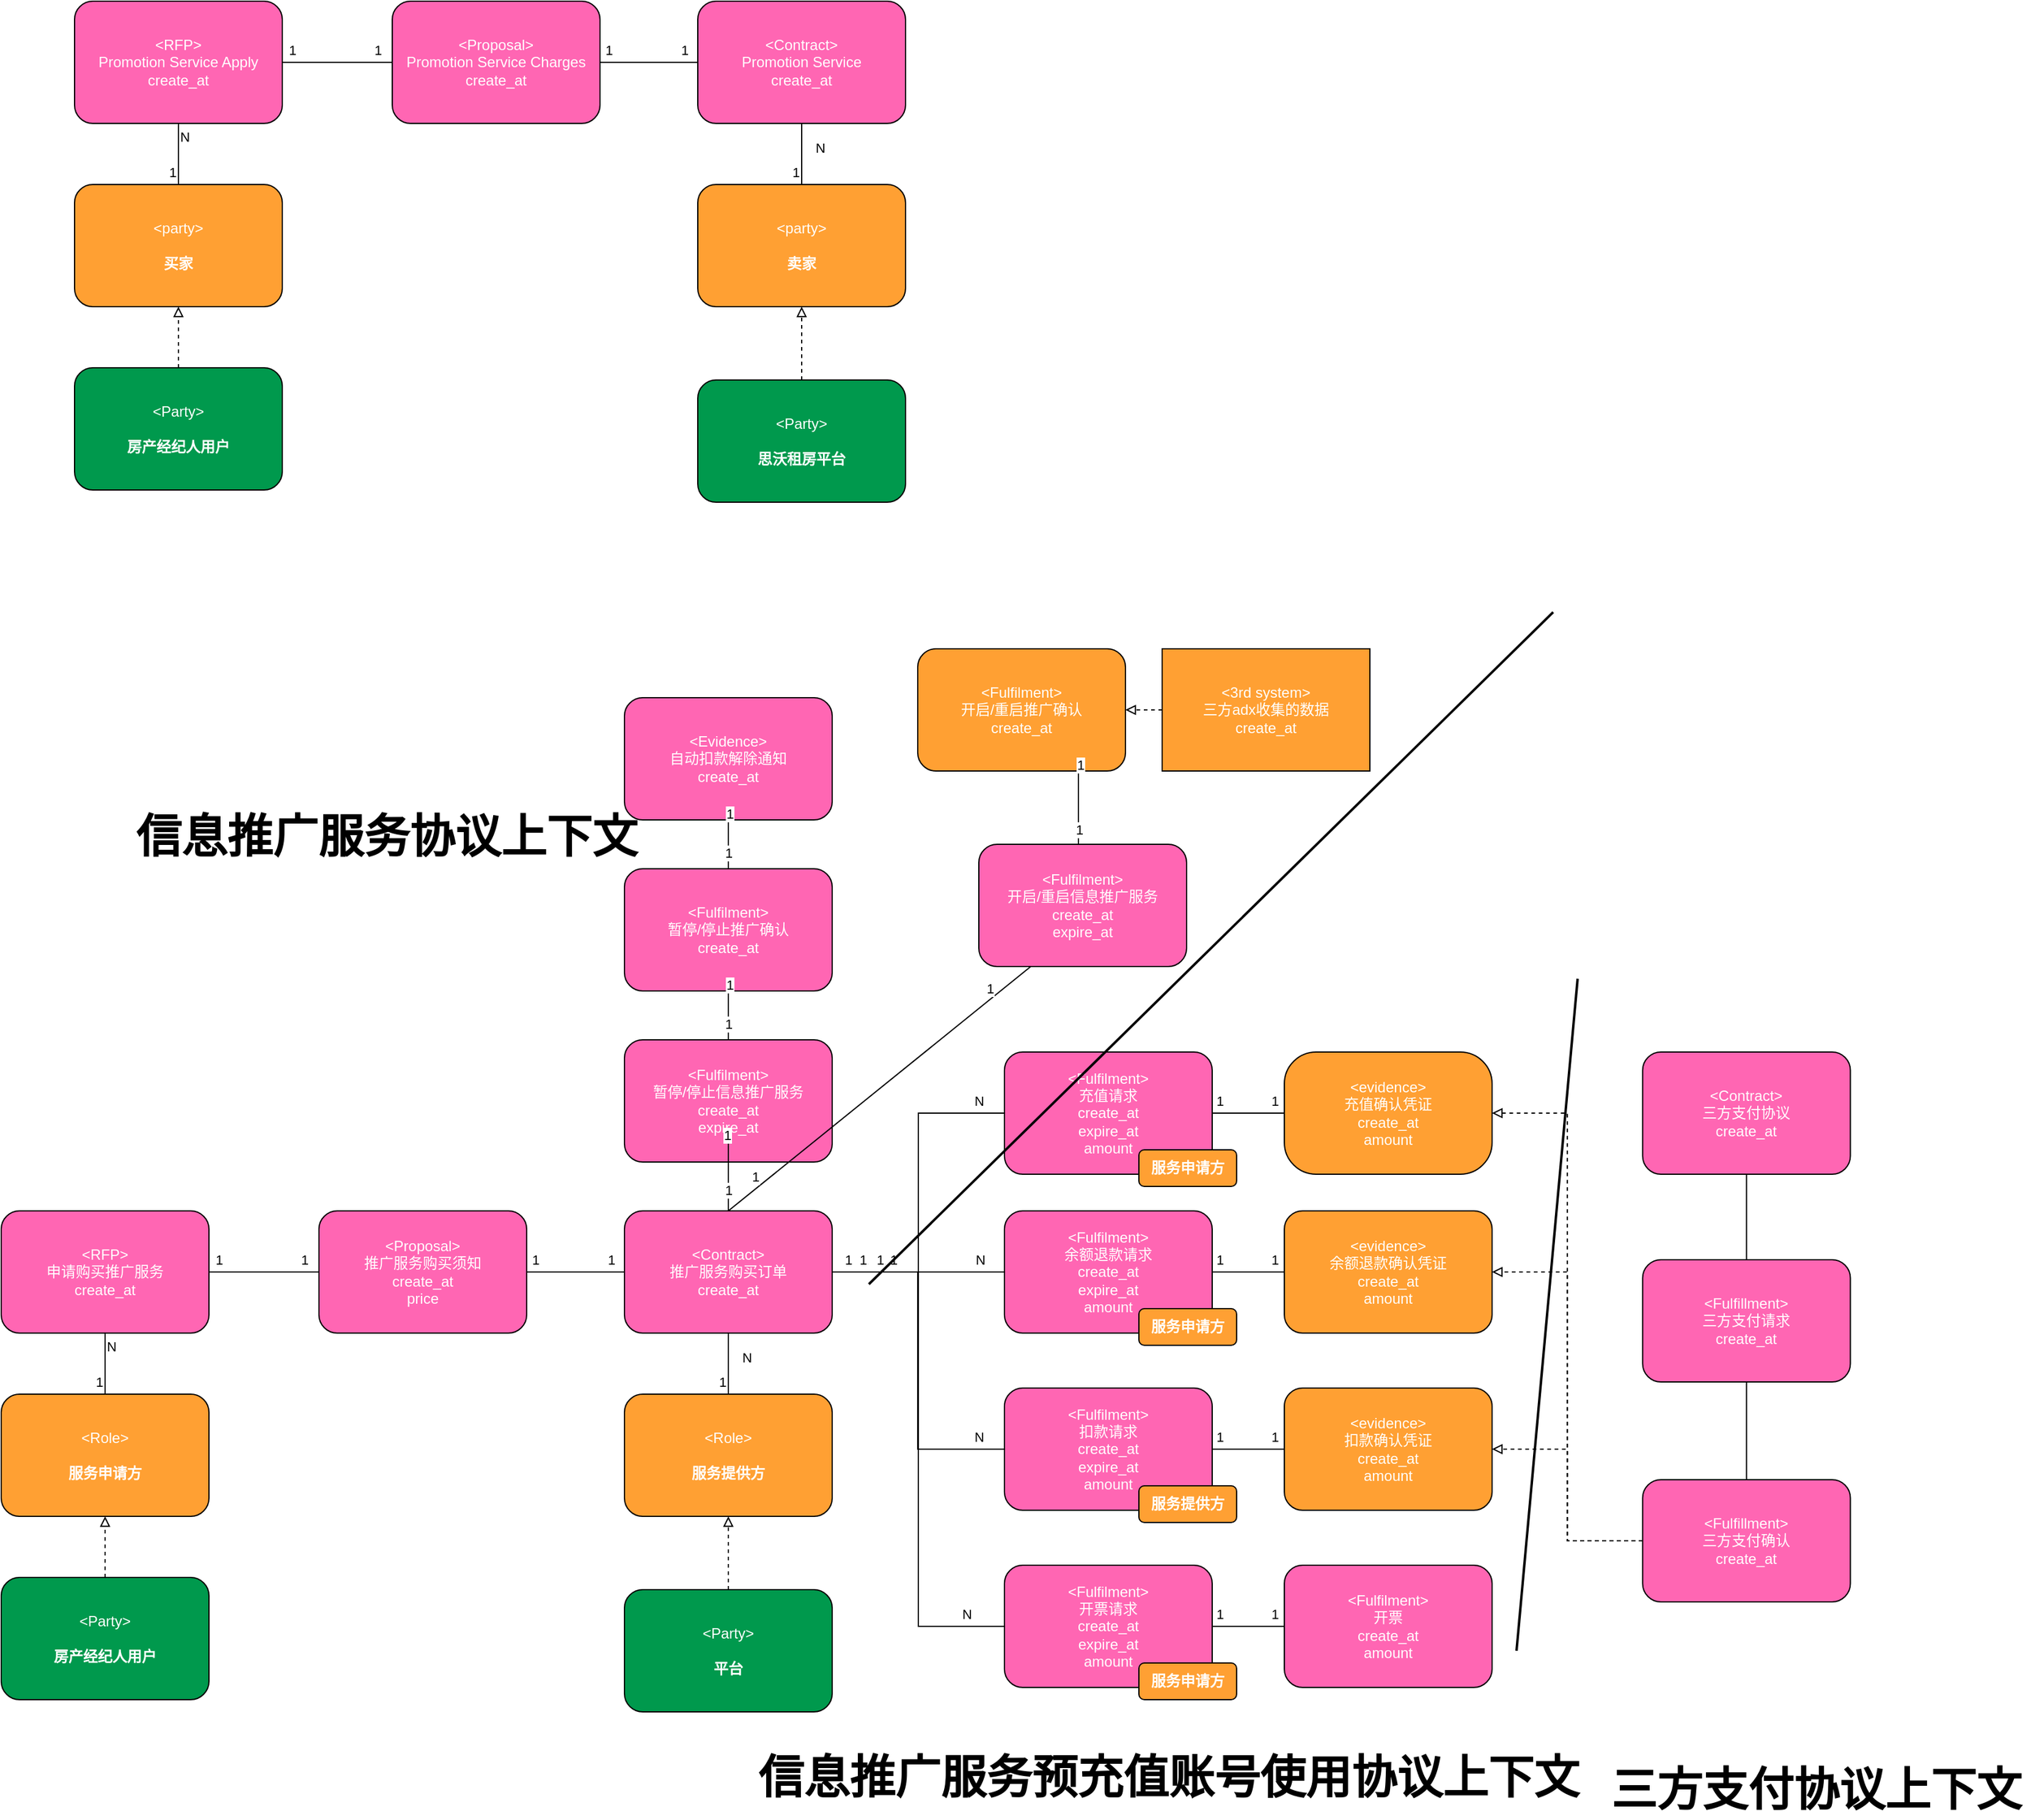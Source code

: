 <mxfile version="16.2.7" type="github">
  <diagram id="SvmL4DOkmR6AOWgww_nx" name="Page-1">
    <mxGraphModel dx="1395" dy="802" grid="1" gridSize="10" guides="1" tooltips="1" connect="1" arrows="1" fold="1" page="1" pageScale="1" pageWidth="3300" pageHeight="4681" background="none" math="0" shadow="0">
      <root>
        <mxCell id="0" />
        <mxCell id="1" parent="0" />
        <object label="&lt;font color=&quot;#ffffff&quot;&gt;&amp;lt;%type%&amp;gt;&lt;br&gt;%name%&lt;br&gt;%createAt%&lt;br&gt;&lt;/font&gt;" placeholders="1" type="Proposal" name="Promotion Service Charges" createAt="create_at" id="SMkMiiwuOo15J6uWJtSO-1">
          <mxCell style="rounded=1;whiteSpace=wrap;html=1;fillColor=#FF66B3;noLabel=0;comic=0;recursiveResize=1;" parent="1" vertex="1">
            <mxGeometry x="1390" y="450" width="170" height="100" as="geometry" />
          </mxCell>
        </object>
        <object label="&lt;font color=&quot;#ffffff&quot;&gt;&amp;lt;%type%&amp;gt;&lt;br&gt;%name%&lt;br&gt;%createAt%&lt;br&gt;&lt;/font&gt;" placeholders="1" type="Contract" name="Promotion Service" createAt="create_at" id="SMkMiiwuOo15J6uWJtSO-2">
          <mxCell style="rounded=1;whiteSpace=wrap;html=1;fillColor=#FF66B3;noLabel=0;comic=0;recursiveResize=1;" parent="1" vertex="1">
            <mxGeometry x="1640" y="450" width="170" height="100" as="geometry" />
          </mxCell>
        </object>
        <object label="&lt;font color=&quot;#ffffff&quot;&gt;&amp;lt;%type%&amp;gt;&lt;br&gt;%name%&lt;br&gt;%createAt%&lt;br&gt;%expireAt%&lt;br&gt;&lt;/font&gt;" placeholders="1" type="Fulfilment" name="开启/重启信息推广服务" createAt="create_at" expireAt="expire_at" id="SMkMiiwuOo15J6uWJtSO-3">
          <mxCell style="rounded=1;whiteSpace=wrap;html=1;fillColor=#FF66B3;noLabel=0;comic=0;recursiveResize=1;" parent="1" vertex="1">
            <mxGeometry x="1870" y="1140" width="170" height="100" as="geometry" />
          </mxCell>
        </object>
        <object label="&lt;font color=&quot;#ffffff&quot;&gt;&amp;lt;%type%&amp;gt;&lt;br&gt;%name%&lt;br&gt;%createAt%&lt;br&gt;&lt;/font&gt;" placeholders="1" type="Fulfilment" name="暂停/停止推广确认" createAt="create_at" id="SMkMiiwuOo15J6uWJtSO-4">
          <mxCell style="rounded=1;whiteSpace=wrap;html=1;fillColor=#FF66B3;noLabel=0;comic=0;recursiveResize=1;" parent="1" vertex="1">
            <mxGeometry x="1580.0" y="1160" width="170" height="100" as="geometry" />
          </mxCell>
        </object>
        <object label="&lt;font color=&quot;#ffffff&quot;&gt;&amp;lt;%type%&amp;gt;&lt;br&gt;%name%&lt;br&gt;%createAt%&lt;br&gt;&lt;/font&gt;" placeholders="1" type="Fulfilment" name="开启/重启推广确认" createAt="create_at" id="SMkMiiwuOo15J6uWJtSO-5">
          <mxCell style="rounded=1;whiteSpace=wrap;html=1;fillColor=#FFA033;noLabel=0;comic=0;recursiveResize=1;" parent="1" vertex="1">
            <mxGeometry x="1820.0" y="980" width="170" height="100" as="geometry" />
          </mxCell>
        </object>
        <object label="&lt;font color=&quot;#ffffff&quot;&gt;&amp;lt;%type%&amp;gt;&lt;br&gt;%name%&lt;br&gt;%createAt%&lt;br&gt;%expireAt%&lt;br&gt;&lt;/font&gt;" placeholders="1" type="Fulfilment" name="暂停/停止信息推广服务" createAt="create_at" expireAt="expire_at" id="SMkMiiwuOo15J6uWJtSO-6">
          <mxCell style="rounded=1;whiteSpace=wrap;html=1;fillColor=#FF66B3;noLabel=0;comic=0;recursiveResize=1;" parent="1" vertex="1">
            <mxGeometry x="1580" y="1300" width="170" height="100" as="geometry" />
          </mxCell>
        </object>
        <object label="&lt;font color=&quot;#ffffff&quot;&gt;&amp;lt;%type%&amp;gt;&lt;br&gt;%name%&lt;br&gt;%createAt%&lt;br&gt;&lt;/font&gt;" placeholders="1" type="3rd system" name="三方adx收集的数据" createAt="create_at" id="SMkMiiwuOo15J6uWJtSO-12">
          <mxCell style="rounded=1;whiteSpace=wrap;html=1;fillColor=#FFA033;noLabel=0;comic=0;recursiveResize=1;arcSize=0;" parent="1" vertex="1">
            <mxGeometry x="2020" y="980" width="170" height="100" as="geometry" />
          </mxCell>
        </object>
        <mxCell id="SMkMiiwuOo15J6uWJtSO-13" style="edgeStyle=orthogonalEdgeStyle;rounded=0;orthogonalLoop=1;jettySize=auto;html=1;exitX=1;exitY=0.5;exitDx=0;exitDy=0;entryX=0;entryY=0.5;entryDx=0;entryDy=0;endArrow=none;endFill=0;" parent="1" source="SMkMiiwuOo15J6uWJtSO-1" target="SMkMiiwuOo15J6uWJtSO-2" edge="1">
          <mxGeometry relative="1" as="geometry">
            <mxPoint x="1670" y="510" as="sourcePoint" />
            <mxPoint x="1770" y="510" as="targetPoint" />
          </mxGeometry>
        </mxCell>
        <mxCell id="SMkMiiwuOo15J6uWJtSO-14" value="1" style="edgeLabel;html=1;align=center;verticalAlign=middle;resizable=0;points=[];" parent="SMkMiiwuOo15J6uWJtSO-13" vertex="1" connectable="0">
          <mxGeometry x="-0.82" relative="1" as="geometry">
            <mxPoint y="-10" as="offset" />
          </mxGeometry>
        </mxCell>
        <mxCell id="SMkMiiwuOo15J6uWJtSO-15" value="1" style="edgeLabel;html=1;align=center;verticalAlign=middle;resizable=0;points=[];" parent="SMkMiiwuOo15J6uWJtSO-13" vertex="1" connectable="0">
          <mxGeometry x="0.72" y="-1" relative="1" as="geometry">
            <mxPoint y="-11" as="offset" />
          </mxGeometry>
        </mxCell>
        <mxCell id="SMkMiiwuOo15J6uWJtSO-17" style="edgeStyle=orthogonalEdgeStyle;rounded=0;orthogonalLoop=1;jettySize=auto;html=1;exitX=0.5;exitY=0;exitDx=0;exitDy=0;entryX=0.5;entryY=1;entryDx=0;entryDy=0;endArrow=none;endFill=0;" parent="1" source="SMkMiiwuOo15J6uWJtSO-86" target="SMkMiiwuOo15J6uWJtSO-6" edge="1">
          <mxGeometry relative="1" as="geometry">
            <mxPoint x="1670" y="510" as="sourcePoint" />
            <mxPoint x="1770" y="510" as="targetPoint" />
            <Array as="points">
              <mxPoint x="1665" y="1380" />
            </Array>
          </mxGeometry>
        </mxCell>
        <mxCell id="SMkMiiwuOo15J6uWJtSO-18" value="1" style="edgeLabel;html=1;align=center;verticalAlign=middle;resizable=0;points=[];" parent="SMkMiiwuOo15J6uWJtSO-17" vertex="1" connectable="0">
          <mxGeometry x="-0.82" relative="1" as="geometry">
            <mxPoint y="-10" as="offset" />
          </mxGeometry>
        </mxCell>
        <mxCell id="SMkMiiwuOo15J6uWJtSO-19" value="1" style="edgeLabel;html=1;align=center;verticalAlign=middle;resizable=0;points=[];" parent="SMkMiiwuOo15J6uWJtSO-17" vertex="1" connectable="0">
          <mxGeometry x="0.72" y="-1" relative="1" as="geometry">
            <mxPoint y="-11" as="offset" />
          </mxGeometry>
        </mxCell>
        <mxCell id="SMkMiiwuOo15J6uWJtSO-20" style="rounded=0;orthogonalLoop=1;jettySize=auto;html=1;exitX=0.5;exitY=0;exitDx=0;exitDy=0;entryX=0.25;entryY=1;entryDx=0;entryDy=0;endArrow=none;endFill=0;" parent="1" source="SMkMiiwuOo15J6uWJtSO-86" target="SMkMiiwuOo15J6uWJtSO-3" edge="1">
          <mxGeometry relative="1" as="geometry">
            <mxPoint x="1820" y="510" as="sourcePoint" />
            <mxPoint x="1890" y="450" as="targetPoint" />
          </mxGeometry>
        </mxCell>
        <mxCell id="SMkMiiwuOo15J6uWJtSO-21" value="1" style="edgeLabel;html=1;align=center;verticalAlign=middle;resizable=0;points=[];" parent="SMkMiiwuOo15J6uWJtSO-20" vertex="1" connectable="0">
          <mxGeometry x="-0.82" relative="1" as="geometry">
            <mxPoint y="-10" as="offset" />
          </mxGeometry>
        </mxCell>
        <mxCell id="SMkMiiwuOo15J6uWJtSO-22" value="1" style="edgeLabel;html=1;align=center;verticalAlign=middle;resizable=0;points=[];" parent="SMkMiiwuOo15J6uWJtSO-20" vertex="1" connectable="0">
          <mxGeometry x="0.72" y="-1" relative="1" as="geometry">
            <mxPoint y="-11" as="offset" />
          </mxGeometry>
        </mxCell>
        <mxCell id="SMkMiiwuOo15J6uWJtSO-23" style="rounded=0;orthogonalLoop=1;jettySize=auto;html=1;exitX=0.5;exitY=0;exitDx=0;exitDy=0;entryX=0.75;entryY=1;entryDx=0;entryDy=0;endArrow=none;endFill=0;edgeStyle=elbowEdgeStyle;" parent="1" source="SMkMiiwuOo15J6uWJtSO-3" target="SMkMiiwuOo15J6uWJtSO-5" edge="1">
          <mxGeometry relative="1" as="geometry">
            <mxPoint x="1790" y="1120" as="sourcePoint" />
            <mxPoint x="1860" y="1240" as="targetPoint" />
          </mxGeometry>
        </mxCell>
        <mxCell id="SMkMiiwuOo15J6uWJtSO-24" value="1" style="edgeLabel;html=1;align=center;verticalAlign=middle;resizable=0;points=[];" parent="SMkMiiwuOo15J6uWJtSO-23" vertex="1" connectable="0">
          <mxGeometry x="-0.82" relative="1" as="geometry">
            <mxPoint y="-10" as="offset" />
          </mxGeometry>
        </mxCell>
        <mxCell id="SMkMiiwuOo15J6uWJtSO-25" value="1" style="edgeLabel;html=1;align=center;verticalAlign=middle;resizable=0;points=[];" parent="SMkMiiwuOo15J6uWJtSO-23" vertex="1" connectable="0">
          <mxGeometry x="0.72" y="-1" relative="1" as="geometry">
            <mxPoint y="-11" as="offset" />
          </mxGeometry>
        </mxCell>
        <mxCell id="SMkMiiwuOo15J6uWJtSO-26" style="edgeStyle=orthogonalEdgeStyle;rounded=0;orthogonalLoop=1;jettySize=auto;html=1;entryX=0.5;entryY=1;entryDx=0;entryDy=0;endArrow=none;endFill=0;exitX=0.5;exitY=0;exitDx=0;exitDy=0;" parent="1" source="SMkMiiwuOo15J6uWJtSO-6" target="SMkMiiwuOo15J6uWJtSO-4" edge="1">
          <mxGeometry relative="1" as="geometry">
            <mxPoint x="1660" y="1280" as="sourcePoint" />
            <mxPoint x="1377.78" y="1470" as="targetPoint" />
            <Array as="points">
              <mxPoint x="1665" y="1300" />
              <mxPoint x="1665" y="1200" />
            </Array>
          </mxGeometry>
        </mxCell>
        <mxCell id="SMkMiiwuOo15J6uWJtSO-27" value="1" style="edgeLabel;html=1;align=center;verticalAlign=middle;resizable=0;points=[];" parent="SMkMiiwuOo15J6uWJtSO-26" vertex="1" connectable="0">
          <mxGeometry x="-0.82" relative="1" as="geometry">
            <mxPoint y="-10" as="offset" />
          </mxGeometry>
        </mxCell>
        <mxCell id="SMkMiiwuOo15J6uWJtSO-28" value="1" style="edgeLabel;html=1;align=center;verticalAlign=middle;resizable=0;points=[];" parent="SMkMiiwuOo15J6uWJtSO-26" vertex="1" connectable="0">
          <mxGeometry x="0.72" y="-1" relative="1" as="geometry">
            <mxPoint y="-11" as="offset" />
          </mxGeometry>
        </mxCell>
        <object label="&lt;font color=&quot;#ffffff&quot;&gt;&amp;lt;%type%&amp;gt;&lt;br&gt;%name%&lt;br&gt;%createAt%&lt;br&gt;&lt;/font&gt;" placeholders="1" type="Evidence" name="自动扣款解除通知" createAt="create_at" id="SMkMiiwuOo15J6uWJtSO-29">
          <mxCell style="rounded=1;whiteSpace=wrap;html=1;fillColor=#FF66B3;noLabel=0;comic=0;recursiveResize=1;" parent="1" vertex="1">
            <mxGeometry x="1580.0" y="1020" width="170" height="100" as="geometry" />
          </mxCell>
        </object>
        <mxCell id="SMkMiiwuOo15J6uWJtSO-31" style="edgeStyle=orthogonalEdgeStyle;rounded=0;orthogonalLoop=1;jettySize=auto;html=1;exitX=0.5;exitY=0;exitDx=0;exitDy=0;entryX=0.5;entryY=1;entryDx=0;entryDy=0;endArrow=none;endFill=0;" parent="1" source="SMkMiiwuOo15J6uWJtSO-4" target="SMkMiiwuOo15J6uWJtSO-29" edge="1">
          <mxGeometry relative="1" as="geometry">
            <mxPoint x="1027.78" y="1350" as="sourcePoint" />
            <mxPoint x="1127.78" y="1350" as="targetPoint" />
            <Array as="points">
              <mxPoint x="1665" y="1140" />
              <mxPoint x="1665" y="1140" />
            </Array>
          </mxGeometry>
        </mxCell>
        <mxCell id="SMkMiiwuOo15J6uWJtSO-32" value="1" style="edgeLabel;html=1;align=center;verticalAlign=middle;resizable=0;points=[];" parent="SMkMiiwuOo15J6uWJtSO-31" vertex="1" connectable="0">
          <mxGeometry x="-0.82" relative="1" as="geometry">
            <mxPoint y="-10" as="offset" />
          </mxGeometry>
        </mxCell>
        <mxCell id="SMkMiiwuOo15J6uWJtSO-33" value="1" style="edgeLabel;html=1;align=center;verticalAlign=middle;resizable=0;points=[];" parent="SMkMiiwuOo15J6uWJtSO-31" vertex="1" connectable="0">
          <mxGeometry x="0.72" y="-1" relative="1" as="geometry">
            <mxPoint y="-11" as="offset" />
          </mxGeometry>
        </mxCell>
        <object label="&lt;font color=&quot;#ffffff&quot;&gt;&amp;lt;%type%&amp;gt;&lt;br&gt;&lt;br&gt;&lt;b&gt;%name%&lt;/b&gt;&lt;br&gt;&lt;/font&gt;" placeholders="1" type="Party" name="房产经纪人用户" id="SMkMiiwuOo15J6uWJtSO-47">
          <mxCell style="rounded=1;whiteSpace=wrap;html=1;noLabel=0;comic=0;recursiveResize=1;fillColor=#00994D;" parent="1" vertex="1">
            <mxGeometry x="1130" y="750" width="170" height="100" as="geometry" />
          </mxCell>
        </object>
        <object label="&lt;font color=&quot;#ffffff&quot;&gt;&amp;lt;%type%&amp;gt;&lt;br&gt;&lt;br&gt;&lt;b&gt;%name%&lt;/b&gt;&lt;br&gt;&lt;/font&gt;" placeholders="1" type="Party" name="思沃租房平台" id="SMkMiiwuOo15J6uWJtSO-48">
          <mxCell style="rounded=1;whiteSpace=wrap;html=1;noLabel=0;comic=0;recursiveResize=1;fillColor=#00994D;" parent="1" vertex="1">
            <mxGeometry x="1640" y="760" width="170" height="100" as="geometry" />
          </mxCell>
        </object>
        <object label="&lt;font color=&quot;#ffffff&quot;&gt;&amp;lt;%type%&amp;gt;&lt;br&gt;&lt;br&gt;&lt;b&gt;%name%&lt;/b&gt;&lt;br&gt;&lt;/font&gt;" placeholders="1" type="party" name="买家" id="SMkMiiwuOo15J6uWJtSO-49">
          <mxCell style="rounded=1;whiteSpace=wrap;html=1;noLabel=0;comic=0;recursiveResize=1;fillColor=#FFA033;" parent="1" vertex="1">
            <mxGeometry x="1130" y="600" width="170" height="100" as="geometry" />
          </mxCell>
        </object>
        <object label="&lt;font color=&quot;#ffffff&quot;&gt;&amp;lt;%type%&amp;gt;&lt;br&gt;&lt;br&gt;&lt;b&gt;%name%&lt;/b&gt;&lt;br&gt;&lt;/font&gt;" placeholders="1" type="party" name="卖家" id="SMkMiiwuOo15J6uWJtSO-50">
          <mxCell style="rounded=1;whiteSpace=wrap;html=1;noLabel=0;comic=0;recursiveResize=1;fillColor=#FFA033;" parent="1" vertex="1">
            <mxGeometry x="1640" y="600" width="170" height="100" as="geometry" />
          </mxCell>
        </object>
        <object label="&lt;font color=&quot;#ffffff&quot;&gt;&amp;lt;%type%&amp;gt;&lt;br&gt;%name%&lt;br&gt;%createAt%&lt;br&gt;&lt;/font&gt;" placeholders="1" type="RFP" name="Promotion Service Apply" createAt="create_at" id="SMkMiiwuOo15J6uWJtSO-63">
          <mxCell style="rounded=1;whiteSpace=wrap;html=1;fillColor=#FF66B3;noLabel=0;comic=0;recursiveResize=1;" parent="1" vertex="1">
            <mxGeometry x="1130" y="450" width="170" height="100" as="geometry" />
          </mxCell>
        </object>
        <mxCell id="SMkMiiwuOo15J6uWJtSO-65" style="edgeStyle=orthogonalEdgeStyle;rounded=0;orthogonalLoop=1;jettySize=auto;html=1;exitX=1;exitY=0.5;exitDx=0;exitDy=0;endArrow=none;endFill=0;" parent="1" source="SMkMiiwuOo15J6uWJtSO-63" edge="1">
          <mxGeometry relative="1" as="geometry">
            <mxPoint x="1620" y="570" as="sourcePoint" />
            <mxPoint x="1390" y="500" as="targetPoint" />
          </mxGeometry>
        </mxCell>
        <mxCell id="SMkMiiwuOo15J6uWJtSO-66" value="1" style="edgeLabel;html=1;align=center;verticalAlign=middle;resizable=0;points=[];" parent="SMkMiiwuOo15J6uWJtSO-65" vertex="1" connectable="0">
          <mxGeometry x="-0.82" relative="1" as="geometry">
            <mxPoint y="-10" as="offset" />
          </mxGeometry>
        </mxCell>
        <mxCell id="SMkMiiwuOo15J6uWJtSO-67" value="1" style="edgeLabel;html=1;align=center;verticalAlign=middle;resizable=0;points=[];" parent="SMkMiiwuOo15J6uWJtSO-65" vertex="1" connectable="0">
          <mxGeometry x="0.72" y="-1" relative="1" as="geometry">
            <mxPoint y="-11" as="offset" />
          </mxGeometry>
        </mxCell>
        <mxCell id="SMkMiiwuOo15J6uWJtSO-69" style="edgeStyle=none;rounded=0;orthogonalLoop=1;jettySize=auto;html=1;exitX=0.5;exitY=0;exitDx=0;exitDy=0;endArrow=block;endFill=0;dashed=1;entryX=0.5;entryY=1;entryDx=0;entryDy=0;" parent="1" source="SMkMiiwuOo15J6uWJtSO-47" target="SMkMiiwuOo15J6uWJtSO-49" edge="1">
          <mxGeometry relative="1" as="geometry">
            <mxPoint x="1630" y="570" as="sourcePoint" />
            <mxPoint x="1700" y="570" as="targetPoint" />
          </mxGeometry>
        </mxCell>
        <object label="" n="1" m="*" id="SMkMiiwuOo15J6uWJtSO-70">
          <mxCell style="edgeStyle=orthogonalEdgeStyle;rounded=0;orthogonalLoop=1;jettySize=auto;html=1;endArrow=none;endFill=0;entryX=0.5;entryY=1;entryDx=0;entryDy=0;" parent="1" source="SMkMiiwuOo15J6uWJtSO-49" target="SMkMiiwuOo15J6uWJtSO-63" edge="1">
            <mxGeometry relative="1" as="geometry">
              <mxPoint x="1620" y="570" as="sourcePoint" />
              <mxPoint x="1710" y="570" as="targetPoint" />
            </mxGeometry>
          </mxCell>
        </object>
        <mxCell id="SMkMiiwuOo15J6uWJtSO-71" value="1" style="edgeLabel;html=1;align=center;verticalAlign=middle;resizable=0;points=[];" parent="SMkMiiwuOo15J6uWJtSO-70" vertex="1" connectable="0">
          <mxGeometry x="0.154" y="3" relative="1" as="geometry">
            <mxPoint x="-2" y="19" as="offset" />
          </mxGeometry>
        </mxCell>
        <mxCell id="SMkMiiwuOo15J6uWJtSO-72" value="N" style="edgeLabel;html=1;align=center;verticalAlign=middle;resizable=0;points=[];" parent="SMkMiiwuOo15J6uWJtSO-70" vertex="1" connectable="0">
          <mxGeometry x="0.154" relative="1" as="geometry">
            <mxPoint x="5" y="-10" as="offset" />
          </mxGeometry>
        </mxCell>
        <mxCell id="SMkMiiwuOo15J6uWJtSO-73" style="edgeStyle=none;rounded=0;orthogonalLoop=1;jettySize=auto;html=1;exitX=0.5;exitY=0;exitDx=0;exitDy=0;endArrow=block;endFill=0;dashed=1;" parent="1" source="SMkMiiwuOo15J6uWJtSO-48" target="SMkMiiwuOo15J6uWJtSO-50" edge="1">
          <mxGeometry relative="1" as="geometry">
            <mxPoint x="1724.44" y="940" as="sourcePoint" />
            <mxPoint x="1724" y="890" as="targetPoint" />
          </mxGeometry>
        </mxCell>
        <object label="" n="1" m="*" id="SMkMiiwuOo15J6uWJtSO-74">
          <mxCell style="edgeStyle=orthogonalEdgeStyle;rounded=0;orthogonalLoop=1;jettySize=auto;html=1;exitX=0.5;exitY=0;exitDx=0;exitDy=0;endArrow=none;endFill=0;entryX=0.5;entryY=1;entryDx=0;entryDy=0;" parent="1" source="SMkMiiwuOo15J6uWJtSO-50" target="SMkMiiwuOo15J6uWJtSO-2" edge="1">
            <mxGeometry relative="1" as="geometry">
              <mxPoint x="1620" y="750" as="sourcePoint" />
              <mxPoint x="1710" y="750" as="targetPoint" />
            </mxGeometry>
          </mxCell>
        </object>
        <mxCell id="SMkMiiwuOo15J6uWJtSO-75" value="1" style="edgeLabel;html=1;align=center;verticalAlign=middle;resizable=0;points=[];" parent="SMkMiiwuOo15J6uWJtSO-74" vertex="1" connectable="0">
          <mxGeometry x="0.154" y="3" relative="1" as="geometry">
            <mxPoint x="-2" y="19" as="offset" />
          </mxGeometry>
        </mxCell>
        <mxCell id="SMkMiiwuOo15J6uWJtSO-76" value="N" style="edgeLabel;html=1;align=center;verticalAlign=middle;resizable=0;points=[];" parent="SMkMiiwuOo15J6uWJtSO-74" vertex="1" connectable="0">
          <mxGeometry x="0.154" relative="1" as="geometry">
            <mxPoint x="15" y="-1" as="offset" />
          </mxGeometry>
        </mxCell>
        <object label="&lt;font color=&quot;#ffffff&quot;&gt;&amp;lt;%type%&amp;gt;&lt;br&gt;%name%&lt;br&gt;%createAt%&lt;br&gt;%price%&lt;br&gt;&lt;/font&gt;" placeholders="1" type="Proposal" name="推广服务购买须知" createAt="create_at" price="price" id="SMkMiiwuOo15J6uWJtSO-85">
          <mxCell style="rounded=1;whiteSpace=wrap;html=1;fillColor=#FF66B3;noLabel=0;comic=0;recursiveResize=1;" parent="1" vertex="1">
            <mxGeometry x="1330" y="1440" width="170" height="100" as="geometry" />
          </mxCell>
        </object>
        <object label="&lt;font color=&quot;#ffffff&quot;&gt;&amp;lt;%type%&amp;gt;&lt;br&gt;%name%&lt;br&gt;%createAt%&lt;br&gt;&lt;/font&gt;" placeholders="1" type="Contract" name="推广服务购买订单" createAt="create_at" id="SMkMiiwuOo15J6uWJtSO-86">
          <mxCell style="rounded=1;whiteSpace=wrap;html=1;fillColor=#FF66B3;noLabel=0;comic=0;recursiveResize=1;" parent="1" vertex="1">
            <mxGeometry x="1580" y="1440" width="170" height="100" as="geometry" />
          </mxCell>
        </object>
        <object label="&lt;font color=&quot;#ffffff&quot;&gt;&amp;lt;%type%&amp;gt;&lt;br&gt;%name%&lt;br&gt;%createAt%&lt;br&gt;%expireAt%&lt;br&gt;%amount%&lt;br&gt;&lt;/font&gt;" placeholders="1" type="Fulfilment" name="扣款请求" createAt="create_at" expireAt="expire_at" amount="amount" id="SMkMiiwuOo15J6uWJtSO-87">
          <mxCell style="rounded=1;whiteSpace=wrap;html=1;fillColor=#FF66B3;noLabel=0;comic=0;recursiveResize=1;" parent="1" vertex="1">
            <mxGeometry x="1890.97" y="1585" width="170" height="100" as="geometry" />
          </mxCell>
        </object>
        <mxCell id="SMkMiiwuOo15J6uWJtSO-93" style="edgeStyle=orthogonalEdgeStyle;rounded=0;orthogonalLoop=1;jettySize=auto;html=1;exitX=1;exitY=0.5;exitDx=0;exitDy=0;entryX=0;entryY=0.5;entryDx=0;entryDy=0;endArrow=none;endFill=0;" parent="1" source="SMkMiiwuOo15J6uWJtSO-85" target="SMkMiiwuOo15J6uWJtSO-86" edge="1">
          <mxGeometry relative="1" as="geometry">
            <mxPoint x="1610" y="1500" as="sourcePoint" />
            <mxPoint x="1710" y="1500" as="targetPoint" />
          </mxGeometry>
        </mxCell>
        <mxCell id="SMkMiiwuOo15J6uWJtSO-94" value="1" style="edgeLabel;html=1;align=center;verticalAlign=middle;resizable=0;points=[];" parent="SMkMiiwuOo15J6uWJtSO-93" vertex="1" connectable="0">
          <mxGeometry x="-0.82" relative="1" as="geometry">
            <mxPoint y="-10" as="offset" />
          </mxGeometry>
        </mxCell>
        <mxCell id="SMkMiiwuOo15J6uWJtSO-95" value="1" style="edgeLabel;html=1;align=center;verticalAlign=middle;resizable=0;points=[];" parent="SMkMiiwuOo15J6uWJtSO-93" vertex="1" connectable="0">
          <mxGeometry x="0.72" y="-1" relative="1" as="geometry">
            <mxPoint y="-11" as="offset" />
          </mxGeometry>
        </mxCell>
        <mxCell id="SMkMiiwuOo15J6uWJtSO-99" style="edgeStyle=orthogonalEdgeStyle;rounded=0;orthogonalLoop=1;jettySize=auto;html=1;entryX=0;entryY=0.5;entryDx=0;entryDy=0;endArrow=none;endFill=0;exitX=1;exitY=0.5;exitDx=0;exitDy=0;" parent="1" source="SMkMiiwuOo15J6uWJtSO-86" target="SMkMiiwuOo15J6uWJtSO-87" edge="1">
          <mxGeometry relative="1" as="geometry">
            <mxPoint x="1810" y="1670" as="sourcePoint" />
            <mxPoint x="1929.03" y="1710" as="targetPoint" />
            <Array as="points">
              <mxPoint x="1820" y="1490" />
              <mxPoint x="1820" y="1635" />
            </Array>
          </mxGeometry>
        </mxCell>
        <mxCell id="SMkMiiwuOo15J6uWJtSO-100" value="1" style="edgeLabel;html=1;align=center;verticalAlign=middle;resizable=0;points=[];" parent="SMkMiiwuOo15J6uWJtSO-99" vertex="1" connectable="0">
          <mxGeometry x="-0.82" relative="1" as="geometry">
            <mxPoint y="-10" as="offset" />
          </mxGeometry>
        </mxCell>
        <mxCell id="SMkMiiwuOo15J6uWJtSO-101" value="N" style="edgeLabel;html=1;align=center;verticalAlign=middle;resizable=0;points=[];" parent="SMkMiiwuOo15J6uWJtSO-99" vertex="1" connectable="0">
          <mxGeometry x="0.72" y="-1" relative="1" as="geometry">
            <mxPoint x="19" y="-11" as="offset" />
          </mxGeometry>
        </mxCell>
        <mxCell id="SMkMiiwuOo15J6uWJtSO-115" style="edgeStyle=orthogonalEdgeStyle;rounded=0;orthogonalLoop=1;jettySize=auto;html=1;exitX=1;exitY=0.5;exitDx=0;exitDy=0;endArrow=none;endFill=0;entryX=0;entryY=0.5;entryDx=0;entryDy=0;" parent="1" source="SMkMiiwuOo15J6uWJtSO-87" target="SMkMiiwuOo15J6uWJtSO-157" edge="1">
          <mxGeometry relative="1" as="geometry">
            <mxPoint x="1790.97" y="1645" as="sourcePoint" />
            <mxPoint x="2080" y="1765" as="targetPoint" />
            <Array as="points">
              <mxPoint x="2090" y="1635" />
              <mxPoint x="2090" y="1635" />
            </Array>
          </mxGeometry>
        </mxCell>
        <mxCell id="SMkMiiwuOo15J6uWJtSO-116" value="1" style="edgeLabel;html=1;align=center;verticalAlign=middle;resizable=0;points=[];" parent="SMkMiiwuOo15J6uWJtSO-115" vertex="1" connectable="0">
          <mxGeometry x="-0.82" relative="1" as="geometry">
            <mxPoint y="-10" as="offset" />
          </mxGeometry>
        </mxCell>
        <mxCell id="SMkMiiwuOo15J6uWJtSO-117" value="1" style="edgeLabel;html=1;align=center;verticalAlign=middle;resizable=0;points=[];" parent="SMkMiiwuOo15J6uWJtSO-115" vertex="1" connectable="0">
          <mxGeometry x="0.72" y="-1" relative="1" as="geometry">
            <mxPoint y="-11" as="offset" />
          </mxGeometry>
        </mxCell>
        <object label="&lt;font color=&quot;#ffffff&quot;&gt;&amp;lt;%type%&amp;gt;&lt;br&gt;&lt;br&gt;&lt;b&gt;%name%&lt;/b&gt;&lt;br&gt;&lt;/font&gt;" placeholders="1" type="Party" name="房产经纪人用户" id="SMkMiiwuOo15J6uWJtSO-121">
          <mxCell style="rounded=1;whiteSpace=wrap;html=1;noLabel=0;comic=0;recursiveResize=1;fillColor=#00994D;" parent="1" vertex="1">
            <mxGeometry x="1070" y="1740" width="170" height="100" as="geometry" />
          </mxCell>
        </object>
        <object label="&lt;font color=&quot;#ffffff&quot;&gt;&amp;lt;%type%&amp;gt;&lt;br&gt;&lt;br&gt;&lt;b&gt;%name%&lt;/b&gt;&lt;br&gt;&lt;/font&gt;" placeholders="1" type="Party" name="平台" id="SMkMiiwuOo15J6uWJtSO-122">
          <mxCell style="rounded=1;whiteSpace=wrap;html=1;noLabel=0;comic=0;recursiveResize=1;fillColor=#00994D;" parent="1" vertex="1">
            <mxGeometry x="1580" y="1750" width="170" height="100" as="geometry" />
          </mxCell>
        </object>
        <object label="&lt;font color=&quot;#ffffff&quot;&gt;&amp;lt;%type%&amp;gt;&lt;br&gt;&lt;br&gt;&lt;b&gt;%name%&lt;/b&gt;&lt;br&gt;&lt;/font&gt;" placeholders="1" type="Role" name="服务申请方" id="SMkMiiwuOo15J6uWJtSO-123">
          <mxCell style="rounded=1;whiteSpace=wrap;html=1;noLabel=0;comic=0;recursiveResize=1;fillColor=#FFA033;" parent="1" vertex="1">
            <mxGeometry x="1070" y="1590" width="170" height="100" as="geometry" />
          </mxCell>
        </object>
        <object label="&lt;font color=&quot;#ffffff&quot;&gt;&amp;lt;%type%&amp;gt;&lt;br&gt;&lt;br&gt;&lt;b&gt;%name%&lt;/b&gt;&lt;br&gt;&lt;/font&gt;" placeholders="1" type="Role" name="服务提供方" id="SMkMiiwuOo15J6uWJtSO-124">
          <mxCell style="rounded=1;whiteSpace=wrap;html=1;noLabel=0;comic=0;recursiveResize=1;fillColor=#FFA033;" parent="1" vertex="1">
            <mxGeometry x="1580" y="1590" width="170" height="100" as="geometry" />
          </mxCell>
        </object>
        <object label="&lt;font color=&quot;#ffffff&quot;&gt;&amp;lt;%type%&amp;gt;&lt;br&gt;%name%&lt;br&gt;%createAt%&lt;br&gt;%amount%&lt;br&gt;&lt;/font&gt;" placeholders="1" type="evidence" name="充值确认凭证" createAt="create_at" amount="amount" id="SMkMiiwuOo15J6uWJtSO-133">
          <mxCell style="rounded=1;whiteSpace=wrap;html=1;fillColor=#FFA033;noLabel=0;comic=0;recursiveResize=1;arcSize=26;" parent="1" vertex="1">
            <mxGeometry x="2120" y="1310" width="170" height="100" as="geometry" />
          </mxCell>
        </object>
        <mxCell id="SMkMiiwuOo15J6uWJtSO-134" style="edgeStyle=orthogonalEdgeStyle;rounded=0;orthogonalLoop=1;jettySize=auto;html=1;exitX=1;exitY=0.5;exitDx=0;exitDy=0;entryX=0;entryY=0.5;entryDx=0;entryDy=0;endArrow=none;endFill=0;" parent="1" source="SMkMiiwuOo15J6uWJtSO-161" target="SMkMiiwuOo15J6uWJtSO-133" edge="1">
          <mxGeometry relative="1" as="geometry">
            <mxPoint x="2050" y="1470" as="sourcePoint" />
            <mxPoint x="1990" y="1530" as="targetPoint" />
          </mxGeometry>
        </mxCell>
        <mxCell id="SMkMiiwuOo15J6uWJtSO-135" value="1" style="edgeLabel;html=1;align=center;verticalAlign=middle;resizable=0;points=[];" parent="SMkMiiwuOo15J6uWJtSO-134" vertex="1" connectable="0">
          <mxGeometry x="-0.82" relative="1" as="geometry">
            <mxPoint y="-10" as="offset" />
          </mxGeometry>
        </mxCell>
        <mxCell id="SMkMiiwuOo15J6uWJtSO-136" value="1" style="edgeLabel;html=1;align=center;verticalAlign=middle;resizable=0;points=[];" parent="SMkMiiwuOo15J6uWJtSO-134" vertex="1" connectable="0">
          <mxGeometry x="0.72" y="-1" relative="1" as="geometry">
            <mxPoint y="-11" as="offset" />
          </mxGeometry>
        </mxCell>
        <object label="&lt;font color=&quot;#ffffff&quot;&gt;&amp;lt;%type%&amp;gt;&lt;br&gt;%name%&lt;br&gt;%createAt%&lt;br&gt;&lt;/font&gt;" placeholders="1" type="RFP" name="申请购买推广服务" createAt="create_at" id="SMkMiiwuOo15J6uWJtSO-137">
          <mxCell style="rounded=1;whiteSpace=wrap;html=1;fillColor=#FF66B3;noLabel=0;comic=0;recursiveResize=1;" parent="1" vertex="1">
            <mxGeometry x="1070" y="1440" width="170" height="100" as="geometry" />
          </mxCell>
        </object>
        <mxCell id="SMkMiiwuOo15J6uWJtSO-138" style="edgeStyle=orthogonalEdgeStyle;rounded=0;orthogonalLoop=1;jettySize=auto;html=1;exitX=1;exitY=0.5;exitDx=0;exitDy=0;endArrow=none;endFill=0;" parent="1" source="SMkMiiwuOo15J6uWJtSO-137" edge="1">
          <mxGeometry relative="1" as="geometry">
            <mxPoint x="1560" y="1560" as="sourcePoint" />
            <mxPoint x="1330" y="1490" as="targetPoint" />
          </mxGeometry>
        </mxCell>
        <mxCell id="SMkMiiwuOo15J6uWJtSO-139" value="1" style="edgeLabel;html=1;align=center;verticalAlign=middle;resizable=0;points=[];" parent="SMkMiiwuOo15J6uWJtSO-138" vertex="1" connectable="0">
          <mxGeometry x="-0.82" relative="1" as="geometry">
            <mxPoint y="-10" as="offset" />
          </mxGeometry>
        </mxCell>
        <mxCell id="SMkMiiwuOo15J6uWJtSO-140" value="1" style="edgeLabel;html=1;align=center;verticalAlign=middle;resizable=0;points=[];" parent="SMkMiiwuOo15J6uWJtSO-138" vertex="1" connectable="0">
          <mxGeometry x="0.72" y="-1" relative="1" as="geometry">
            <mxPoint y="-11" as="offset" />
          </mxGeometry>
        </mxCell>
        <mxCell id="SMkMiiwuOo15J6uWJtSO-141" style="edgeStyle=none;rounded=0;orthogonalLoop=1;jettySize=auto;html=1;exitX=0.5;exitY=0;exitDx=0;exitDy=0;endArrow=block;endFill=0;dashed=1;entryX=0.5;entryY=1;entryDx=0;entryDy=0;" parent="1" source="SMkMiiwuOo15J6uWJtSO-121" target="SMkMiiwuOo15J6uWJtSO-123" edge="1">
          <mxGeometry relative="1" as="geometry">
            <mxPoint x="1570" y="1560" as="sourcePoint" />
            <mxPoint x="1640" y="1560" as="targetPoint" />
          </mxGeometry>
        </mxCell>
        <object label="" n="1" m="*" id="SMkMiiwuOo15J6uWJtSO-142">
          <mxCell style="edgeStyle=orthogonalEdgeStyle;rounded=0;orthogonalLoop=1;jettySize=auto;html=1;endArrow=none;endFill=0;entryX=0.5;entryY=1;entryDx=0;entryDy=0;" parent="1" source="SMkMiiwuOo15J6uWJtSO-123" target="SMkMiiwuOo15J6uWJtSO-137" edge="1">
            <mxGeometry relative="1" as="geometry">
              <mxPoint x="1560" y="1560" as="sourcePoint" />
              <mxPoint x="1650" y="1560" as="targetPoint" />
            </mxGeometry>
          </mxCell>
        </object>
        <mxCell id="SMkMiiwuOo15J6uWJtSO-143" value="1" style="edgeLabel;html=1;align=center;verticalAlign=middle;resizable=0;points=[];" parent="SMkMiiwuOo15J6uWJtSO-142" vertex="1" connectable="0">
          <mxGeometry x="0.154" y="3" relative="1" as="geometry">
            <mxPoint x="-2" y="19" as="offset" />
          </mxGeometry>
        </mxCell>
        <mxCell id="SMkMiiwuOo15J6uWJtSO-144" value="N" style="edgeLabel;html=1;align=center;verticalAlign=middle;resizable=0;points=[];" parent="SMkMiiwuOo15J6uWJtSO-142" vertex="1" connectable="0">
          <mxGeometry x="0.154" relative="1" as="geometry">
            <mxPoint x="5" y="-10" as="offset" />
          </mxGeometry>
        </mxCell>
        <mxCell id="SMkMiiwuOo15J6uWJtSO-145" style="edgeStyle=none;rounded=0;orthogonalLoop=1;jettySize=auto;html=1;exitX=0.5;exitY=0;exitDx=0;exitDy=0;endArrow=block;endFill=0;dashed=1;" parent="1" source="SMkMiiwuOo15J6uWJtSO-122" target="SMkMiiwuOo15J6uWJtSO-124" edge="1">
          <mxGeometry relative="1" as="geometry">
            <mxPoint x="1664.44" y="1930" as="sourcePoint" />
            <mxPoint x="1664" y="1880" as="targetPoint" />
          </mxGeometry>
        </mxCell>
        <object label="" n="1" m="*" id="SMkMiiwuOo15J6uWJtSO-146">
          <mxCell style="edgeStyle=orthogonalEdgeStyle;rounded=0;orthogonalLoop=1;jettySize=auto;html=1;exitX=0.5;exitY=0;exitDx=0;exitDy=0;endArrow=none;endFill=0;entryX=0.5;entryY=1;entryDx=0;entryDy=0;" parent="1" source="SMkMiiwuOo15J6uWJtSO-124" target="SMkMiiwuOo15J6uWJtSO-86" edge="1">
            <mxGeometry relative="1" as="geometry">
              <mxPoint x="1560" y="1740" as="sourcePoint" />
              <mxPoint x="1650" y="1740" as="targetPoint" />
            </mxGeometry>
          </mxCell>
        </object>
        <mxCell id="SMkMiiwuOo15J6uWJtSO-147" value="1" style="edgeLabel;html=1;align=center;verticalAlign=middle;resizable=0;points=[];" parent="SMkMiiwuOo15J6uWJtSO-146" vertex="1" connectable="0">
          <mxGeometry x="0.154" y="3" relative="1" as="geometry">
            <mxPoint x="-2" y="19" as="offset" />
          </mxGeometry>
        </mxCell>
        <mxCell id="SMkMiiwuOo15J6uWJtSO-148" value="N" style="edgeLabel;html=1;align=center;verticalAlign=middle;resizable=0;points=[];" parent="SMkMiiwuOo15J6uWJtSO-146" vertex="1" connectable="0">
          <mxGeometry x="0.154" relative="1" as="geometry">
            <mxPoint x="15" y="-1" as="offset" />
          </mxGeometry>
        </mxCell>
        <object label="&lt;font color=&quot;#ffffff&quot;&gt;&amp;lt;%type%&amp;gt;&lt;br&gt;%name%&lt;br&gt;%createAt%&lt;br&gt;%amount%&lt;br&gt;&lt;/font&gt;" placeholders="1" type="evidence" name="扣款确认凭证" createAt="create_at" amount="amount" id="SMkMiiwuOo15J6uWJtSO-157">
          <mxCell style="rounded=1;whiteSpace=wrap;html=1;fillColor=#FFA033;noLabel=0;comic=0;recursiveResize=1;" parent="1" vertex="1">
            <mxGeometry x="2120" y="1585" width="170" height="100" as="geometry" />
          </mxCell>
        </object>
        <object label="&lt;font color=&quot;#ffffff&quot;&gt;&amp;lt;%type%&amp;gt;&lt;br&gt;%name%&lt;br&gt;%createAt%&lt;br&gt;%expireAt%&lt;br&gt;%price%&lt;br&gt;&lt;/font&gt;" placeholders="1" type="Fulfilment" name="充值请求" createAt="create_at" expireAt="expire_at" price="amount" id="SMkMiiwuOo15J6uWJtSO-161">
          <mxCell style="rounded=1;whiteSpace=wrap;html=1;fillColor=#FF66B3;noLabel=0;comic=0;recursiveResize=1;" parent="1" vertex="1">
            <mxGeometry x="1890.97" y="1310" width="170" height="100" as="geometry" />
          </mxCell>
        </object>
        <mxCell id="SMkMiiwuOo15J6uWJtSO-167" value="&lt;span id=&quot;docs-internal-guid-34931189-7fff-4843-f2a2-5530572dd627&quot;&gt;&lt;span style=&quot;font-size: 28pt ; font-family: &amp;#34;noto serif sc&amp;#34; , serif ; background-color: transparent ; font-weight: 900 ; vertical-align: baseline&quot;&gt;信息推广服务预充值账号使用协议上下文&lt;/span&gt;&lt;/span&gt;" style="text;html=1;align=center;verticalAlign=middle;resizable=0;points=[];autosize=1;strokeColor=none;fillColor=none;" parent="1" vertex="1">
          <mxGeometry x="1680" y="1890" width="690" height="30" as="geometry" />
        </mxCell>
        <mxCell id="SMkMiiwuOo15J6uWJtSO-193" style="edgeStyle=orthogonalEdgeStyle;rounded=0;orthogonalLoop=1;jettySize=auto;html=1;exitX=1;exitY=0.5;exitDx=0;exitDy=0;entryX=0;entryY=0.5;entryDx=0;entryDy=0;endArrow=none;endFill=0;" parent="1" source="SMkMiiwuOo15J6uWJtSO-86" target="SMkMiiwuOo15J6uWJtSO-161" edge="1">
          <mxGeometry relative="1" as="geometry">
            <mxPoint x="1640" y="1570" as="sourcePoint" />
            <mxPoint x="1740" y="1570" as="targetPoint" />
          </mxGeometry>
        </mxCell>
        <mxCell id="SMkMiiwuOo15J6uWJtSO-194" value="1" style="edgeLabel;html=1;align=center;verticalAlign=middle;resizable=0;points=[];" parent="SMkMiiwuOo15J6uWJtSO-193" vertex="1" connectable="0">
          <mxGeometry x="-0.82" relative="1" as="geometry">
            <mxPoint y="-10" as="offset" />
          </mxGeometry>
        </mxCell>
        <mxCell id="SMkMiiwuOo15J6uWJtSO-195" value="N" style="edgeLabel;html=1;align=center;verticalAlign=middle;resizable=0;points=[];" parent="SMkMiiwuOo15J6uWJtSO-193" vertex="1" connectable="0">
          <mxGeometry x="0.72" y="-1" relative="1" as="geometry">
            <mxPoint x="17" y="-11" as="offset" />
          </mxGeometry>
        </mxCell>
        <object label="&lt;font color=&quot;#ffffff&quot;&gt;&lt;b&gt;%name%&lt;/b&gt;&lt;br&gt;&lt;/font&gt;" placeholders="1" type="Role" name="服务申请方" id="SMkMiiwuOo15J6uWJtSO-196">
          <mxCell style="rounded=1;whiteSpace=wrap;html=1;noLabel=0;comic=0;recursiveResize=1;fillColor=#FFA033;" parent="1" vertex="1">
            <mxGeometry x="2000.97" y="1390" width="80" height="30" as="geometry" />
          </mxCell>
        </object>
        <object label="&lt;font color=&quot;#ffffff&quot;&gt;&lt;b&gt;%name%&lt;/b&gt;&lt;br&gt;&lt;/font&gt;" placeholders="1" type="Role" name="服务提供方" id="SMkMiiwuOo15J6uWJtSO-197">
          <mxCell style="rounded=1;whiteSpace=wrap;html=1;noLabel=0;comic=0;recursiveResize=1;fillColor=#FFA033;" parent="1" vertex="1">
            <mxGeometry x="2000.97" y="1665" width="80" height="30" as="geometry" />
          </mxCell>
        </object>
        <object label="&lt;font color=&quot;#ffffff&quot;&gt;&amp;lt;%type%&amp;gt;&lt;br&gt;%name%&lt;br&gt;%createAt%&lt;br&gt;%amount%&lt;br&gt;&lt;/font&gt;" placeholders="1" type="evidence" name="余额退款确认凭证" createAt="create_at" amount="amount" id="SMkMiiwuOo15J6uWJtSO-207">
          <mxCell style="rounded=1;whiteSpace=wrap;html=1;fillColor=#FFA033;noLabel=0;comic=0;recursiveResize=1;" parent="1" vertex="1">
            <mxGeometry x="2120" y="1440" width="170" height="100" as="geometry" />
          </mxCell>
        </object>
        <mxCell id="SMkMiiwuOo15J6uWJtSO-208" style="edgeStyle=orthogonalEdgeStyle;rounded=0;orthogonalLoop=1;jettySize=auto;html=1;exitX=1;exitY=0.5;exitDx=0;exitDy=0;entryX=0;entryY=0.5;entryDx=0;entryDy=0;endArrow=none;endFill=0;" parent="1" source="SMkMiiwuOo15J6uWJtSO-211" target="SMkMiiwuOo15J6uWJtSO-207" edge="1">
          <mxGeometry relative="1" as="geometry">
            <mxPoint x="2050" y="1600" as="sourcePoint" />
            <mxPoint x="1990" y="1660" as="targetPoint" />
          </mxGeometry>
        </mxCell>
        <mxCell id="SMkMiiwuOo15J6uWJtSO-209" value="1" style="edgeLabel;html=1;align=center;verticalAlign=middle;resizable=0;points=[];" parent="SMkMiiwuOo15J6uWJtSO-208" vertex="1" connectable="0">
          <mxGeometry x="-0.82" relative="1" as="geometry">
            <mxPoint y="-10" as="offset" />
          </mxGeometry>
        </mxCell>
        <mxCell id="SMkMiiwuOo15J6uWJtSO-210" value="1" style="edgeLabel;html=1;align=center;verticalAlign=middle;resizable=0;points=[];" parent="SMkMiiwuOo15J6uWJtSO-208" vertex="1" connectable="0">
          <mxGeometry x="0.72" y="-1" relative="1" as="geometry">
            <mxPoint y="-11" as="offset" />
          </mxGeometry>
        </mxCell>
        <object label="&lt;font color=&quot;#ffffff&quot;&gt;&amp;lt;%type%&amp;gt;&lt;br&gt;%name%&lt;br&gt;%createAt%&lt;br&gt;%expireAt%&lt;br&gt;%price%&lt;br&gt;&lt;/font&gt;" placeholders="1" type="Fulfilment" name="余额退款请求" createAt="create_at" expireAt="expire_at" price="amount" id="SMkMiiwuOo15J6uWJtSO-211">
          <mxCell style="rounded=1;whiteSpace=wrap;html=1;fillColor=#FF66B3;noLabel=0;comic=0;recursiveResize=1;" parent="1" vertex="1">
            <mxGeometry x="1890.97" y="1440" width="170" height="100" as="geometry" />
          </mxCell>
        </object>
        <object label="&lt;font color=&quot;#ffffff&quot;&gt;&lt;b&gt;%name%&lt;/b&gt;&lt;br&gt;&lt;/font&gt;" placeholders="1" type="Role" name="服务申请方" id="SMkMiiwuOo15J6uWJtSO-213">
          <mxCell style="rounded=1;whiteSpace=wrap;html=1;noLabel=0;comic=0;recursiveResize=1;fillColor=#FFA033;" parent="1" vertex="1">
            <mxGeometry x="2000.97" y="1520" width="80" height="30" as="geometry" />
          </mxCell>
        </object>
        <mxCell id="SMkMiiwuOo15J6uWJtSO-214" style="edgeStyle=orthogonalEdgeStyle;rounded=0;orthogonalLoop=1;jettySize=auto;html=1;exitX=1;exitY=0.5;exitDx=0;exitDy=0;entryX=0;entryY=0.5;entryDx=0;entryDy=0;endArrow=none;endFill=0;" parent="1" source="SMkMiiwuOo15J6uWJtSO-86" target="SMkMiiwuOo15J6uWJtSO-211" edge="1">
          <mxGeometry relative="1" as="geometry">
            <mxPoint x="1510" y="1500" as="sourcePoint" />
            <mxPoint x="1590" y="1500" as="targetPoint" />
          </mxGeometry>
        </mxCell>
        <mxCell id="SMkMiiwuOo15J6uWJtSO-215" value="1" style="edgeLabel;html=1;align=center;verticalAlign=middle;resizable=0;points=[];" parent="SMkMiiwuOo15J6uWJtSO-214" vertex="1" connectable="0">
          <mxGeometry x="-0.82" relative="1" as="geometry">
            <mxPoint y="-10" as="offset" />
          </mxGeometry>
        </mxCell>
        <mxCell id="SMkMiiwuOo15J6uWJtSO-216" value="N" style="edgeLabel;html=1;align=center;verticalAlign=middle;resizable=0;points=[];" parent="SMkMiiwuOo15J6uWJtSO-214" vertex="1" connectable="0">
          <mxGeometry x="0.72" y="-1" relative="1" as="geometry">
            <mxPoint y="-11" as="offset" />
          </mxGeometry>
        </mxCell>
        <mxCell id="SMkMiiwuOo15J6uWJtSO-221" value="1" style="edgeLabel;html=1;align=center;verticalAlign=middle;resizable=0;points=[];" parent="1" vertex="1" connectable="0">
          <mxGeometry x="1789.999" y="1480" as="geometry" />
        </mxCell>
        <object label="&lt;font color=&quot;#ffffff&quot;&gt;&amp;lt;%type%&amp;gt;&lt;br&gt;%name%&lt;br&gt;%createAt%&lt;br&gt;%expireAt%&lt;br&gt;%amount%&lt;br&gt;&lt;/font&gt;" placeholders="1" type="Fulfilment" name="开票请求" createAt="create_at" expireAt="expire_at" amount="amount" id="SMkMiiwuOo15J6uWJtSO-223">
          <mxCell style="rounded=1;whiteSpace=wrap;html=1;fillColor=#FF66B3;noLabel=0;comic=0;recursiveResize=1;" parent="1" vertex="1">
            <mxGeometry x="1890.97" y="1730" width="170" height="100" as="geometry" />
          </mxCell>
        </object>
        <mxCell id="SMkMiiwuOo15J6uWJtSO-224" value="N" style="edgeLabel;html=1;align=center;verticalAlign=middle;resizable=0;points=[];" parent="1" vertex="1" connectable="0">
          <mxGeometry x="1860.004" y="1770" as="geometry" />
        </mxCell>
        <mxCell id="SMkMiiwuOo15J6uWJtSO-225" style="edgeStyle=orthogonalEdgeStyle;rounded=0;orthogonalLoop=1;jettySize=auto;html=1;exitX=1;exitY=0.5;exitDx=0;exitDy=0;endArrow=none;endFill=0;entryX=0;entryY=0.5;entryDx=0;entryDy=0;" parent="1" source="SMkMiiwuOo15J6uWJtSO-223" target="SMkMiiwuOo15J6uWJtSO-228" edge="1">
          <mxGeometry relative="1" as="geometry">
            <mxPoint x="1790.97" y="1790" as="sourcePoint" />
            <mxPoint x="2080" y="1910" as="targetPoint" />
            <Array as="points">
              <mxPoint x="2090" y="1780" />
              <mxPoint x="2090" y="1780" />
            </Array>
          </mxGeometry>
        </mxCell>
        <mxCell id="SMkMiiwuOo15J6uWJtSO-226" value="1" style="edgeLabel;html=1;align=center;verticalAlign=middle;resizable=0;points=[];" parent="SMkMiiwuOo15J6uWJtSO-225" vertex="1" connectable="0">
          <mxGeometry x="-0.82" relative="1" as="geometry">
            <mxPoint y="-10" as="offset" />
          </mxGeometry>
        </mxCell>
        <mxCell id="SMkMiiwuOo15J6uWJtSO-227" value="1" style="edgeLabel;html=1;align=center;verticalAlign=middle;resizable=0;points=[];" parent="SMkMiiwuOo15J6uWJtSO-225" vertex="1" connectable="0">
          <mxGeometry x="0.72" y="-1" relative="1" as="geometry">
            <mxPoint y="-11" as="offset" />
          </mxGeometry>
        </mxCell>
        <object label="&lt;font color=&quot;#ffffff&quot;&gt;&amp;lt;%type%&amp;gt;&lt;br&gt;%name%&lt;br&gt;%createAt%&lt;br&gt;%amount%&lt;br&gt;&lt;/font&gt;" placeholders="1" type="Fulfilment" name="开票" createAt="create_at" amount="amount" id="SMkMiiwuOo15J6uWJtSO-228">
          <mxCell style="rounded=1;whiteSpace=wrap;html=1;fillColor=#FF66B3;noLabel=0;comic=0;recursiveResize=1;" parent="1" vertex="1">
            <mxGeometry x="2120" y="1730" width="170" height="100" as="geometry" />
          </mxCell>
        </object>
        <object label="&lt;font color=&quot;#ffffff&quot;&gt;&lt;b&gt;%name%&lt;/b&gt;&lt;br&gt;&lt;/font&gt;" placeholders="1" type="Role" name="服务申请方" id="SMkMiiwuOo15J6uWJtSO-229">
          <mxCell style="rounded=1;whiteSpace=wrap;html=1;noLabel=0;comic=0;recursiveResize=1;fillColor=#FFA033;" parent="1" vertex="1">
            <mxGeometry x="2000.97" y="1810" width="80" height="30" as="geometry" />
          </mxCell>
        </object>
        <mxCell id="SMkMiiwuOo15J6uWJtSO-231" style="edgeStyle=orthogonalEdgeStyle;rounded=0;orthogonalLoop=1;jettySize=auto;html=1;exitX=1;exitY=0.5;exitDx=0;exitDy=0;entryX=0;entryY=0.5;entryDx=0;entryDy=0;endArrow=none;endFill=0;" parent="1" source="SMkMiiwuOo15J6uWJtSO-86" target="SMkMiiwuOo15J6uWJtSO-223" edge="1">
          <mxGeometry relative="1" as="geometry">
            <mxPoint x="1510" y="1500" as="sourcePoint" />
            <mxPoint x="1590" y="1500" as="targetPoint" />
          </mxGeometry>
        </mxCell>
        <mxCell id="SMkMiiwuOo15J6uWJtSO-232" value="1" style="edgeLabel;html=1;align=center;verticalAlign=middle;resizable=0;points=[];" parent="SMkMiiwuOo15J6uWJtSO-231" vertex="1" connectable="0">
          <mxGeometry x="-0.82" relative="1" as="geometry">
            <mxPoint y="-10" as="offset" />
          </mxGeometry>
        </mxCell>
        <mxCell id="SMkMiiwuOo15J6uWJtSO-233" value="1" style="edgeLabel;html=1;align=center;verticalAlign=middle;resizable=0;points=[];" parent="SMkMiiwuOo15J6uWJtSO-231" vertex="1" connectable="0">
          <mxGeometry x="0.72" y="-1" relative="1" as="geometry">
            <mxPoint x="-31" y="-301" as="offset" />
          </mxGeometry>
        </mxCell>
        <object label="&lt;font color=&quot;#ffffff&quot;&gt;&amp;lt;%type%&amp;gt;&lt;br&gt;%name%&lt;br&gt;%createAt%&lt;br&gt;&lt;/font&gt;" placeholders="1" type="Contract" name="三方支付协议" createAt="create_at" id="SMkMiiwuOo15J6uWJtSO-234">
          <mxCell style="rounded=1;whiteSpace=wrap;html=1;fillColor=#FF66B3;noLabel=0;comic=0;recursiveResize=1;" parent="1" vertex="1">
            <mxGeometry x="2413.19" y="1310" width="170" height="100" as="geometry" />
          </mxCell>
        </object>
        <mxCell id="SMkMiiwuOo15J6uWJtSO-238" value="" style="edgeStyle=orthogonalEdgeStyle;rounded=0;orthogonalLoop=1;jettySize=auto;html=1;endArrow=none;endFill=0;" parent="1" source="SMkMiiwuOo15J6uWJtSO-236" target="SMkMiiwuOo15J6uWJtSO-237" edge="1">
          <mxGeometry relative="1" as="geometry" />
        </mxCell>
        <mxCell id="SMkMiiwuOo15J6uWJtSO-239" style="edgeStyle=orthogonalEdgeStyle;rounded=0;orthogonalLoop=1;jettySize=auto;html=1;entryX=0.5;entryY=1;entryDx=0;entryDy=0;endArrow=none;endFill=0;" parent="1" source="SMkMiiwuOo15J6uWJtSO-236" target="SMkMiiwuOo15J6uWJtSO-234" edge="1">
          <mxGeometry relative="1" as="geometry" />
        </mxCell>
        <object label="&lt;font color=&quot;#ffffff&quot;&gt;&amp;lt;%type%&amp;gt;&lt;br&gt;%name%&lt;br&gt;%createAt%&lt;br&gt;&lt;/font&gt;" placeholders="1" type="Fulfillment" name="三方支付请求" createAt="create_at" id="SMkMiiwuOo15J6uWJtSO-236">
          <mxCell style="rounded=1;whiteSpace=wrap;html=1;fillColor=#FF66B3;noLabel=0;comic=0;recursiveResize=1;" parent="1" vertex="1">
            <mxGeometry x="2413.19" y="1480" width="170" height="100" as="geometry" />
          </mxCell>
        </object>
        <mxCell id="SMkMiiwuOo15J6uWJtSO-240" style="edgeStyle=orthogonalEdgeStyle;rounded=0;orthogonalLoop=1;jettySize=auto;html=1;exitX=0;exitY=0.5;exitDx=0;exitDy=0;entryX=1;entryY=0.5;entryDx=0;entryDy=0;endArrow=block;endFill=0;dashed=1;" parent="1" source="SMkMiiwuOo15J6uWJtSO-237" target="SMkMiiwuOo15J6uWJtSO-157" edge="1">
          <mxGeometry relative="1" as="geometry" />
        </mxCell>
        <mxCell id="SMkMiiwuOo15J6uWJtSO-241" style="edgeStyle=orthogonalEdgeStyle;rounded=0;orthogonalLoop=1;jettySize=auto;html=1;exitX=0;exitY=0.5;exitDx=0;exitDy=0;entryX=1;entryY=0.5;entryDx=0;entryDy=0;dashed=1;endArrow=block;endFill=0;" parent="1" source="SMkMiiwuOo15J6uWJtSO-237" target="SMkMiiwuOo15J6uWJtSO-207" edge="1">
          <mxGeometry relative="1" as="geometry" />
        </mxCell>
        <mxCell id="SMkMiiwuOo15J6uWJtSO-242" style="edgeStyle=orthogonalEdgeStyle;rounded=0;orthogonalLoop=1;jettySize=auto;html=1;exitX=0;exitY=0.5;exitDx=0;exitDy=0;entryX=1;entryY=0.5;entryDx=0;entryDy=0;dashed=1;endArrow=block;endFill=0;" parent="1" source="SMkMiiwuOo15J6uWJtSO-237" target="SMkMiiwuOo15J6uWJtSO-133" edge="1">
          <mxGeometry relative="1" as="geometry" />
        </mxCell>
        <object label="&lt;font color=&quot;#ffffff&quot;&gt;&amp;lt;%type%&amp;gt;&lt;br&gt;%name%&lt;br&gt;%createAt%&lt;br&gt;&lt;/font&gt;" placeholders="1" type="Fulfillment" name="三方支付确认" createAt="create_at" id="SMkMiiwuOo15J6uWJtSO-237">
          <mxCell style="rounded=1;whiteSpace=wrap;html=1;fillColor=#FF66B3;noLabel=0;comic=0;recursiveResize=1;" parent="1" vertex="1">
            <mxGeometry x="2413.19" y="1660" width="170" height="100" as="geometry" />
          </mxCell>
        </object>
        <mxCell id="SMkMiiwuOo15J6uWJtSO-243" value="" style="endArrow=none;html=1;rounded=0;strokeWidth=2;" parent="1" edge="1">
          <mxGeometry width="50" height="50" relative="1" as="geometry">
            <mxPoint x="2310" y="1800" as="sourcePoint" />
            <mxPoint x="2360" y="1250" as="targetPoint" />
          </mxGeometry>
        </mxCell>
        <mxCell id="SMkMiiwuOo15J6uWJtSO-246" value="&lt;span id=&quot;docs-internal-guid-34931189-7fff-4843-f2a2-5530572dd627&quot;&gt;&lt;span style=&quot;font-size: 28pt ; font-family: &amp;#34;noto serif sc&amp;#34; , serif ; background-color: transparent ; font-weight: 900 ; vertical-align: baseline&quot;&gt;三方支付协议上下文&lt;/span&gt;&lt;/span&gt;" style="text;html=1;align=center;verticalAlign=middle;resizable=0;points=[];autosize=1;strokeColor=none;fillColor=none;" parent="1" vertex="1">
          <mxGeometry x="2380" y="1900" width="350" height="30" as="geometry" />
        </mxCell>
        <mxCell id="v2uWhVqely7Qago37X_X-6" style="edgeStyle=orthogonalEdgeStyle;rounded=0;orthogonalLoop=1;jettySize=auto;html=1;exitX=0;exitY=0.5;exitDx=0;exitDy=0;entryX=1;entryY=0.5;entryDx=0;entryDy=0;dashed=1;endArrow=block;endFill=0;" edge="1" parent="1" source="SMkMiiwuOo15J6uWJtSO-12" target="SMkMiiwuOo15J6uWJtSO-5">
          <mxGeometry relative="1" as="geometry">
            <mxPoint x="2273.19" y="1710" as="sourcePoint" />
            <mxPoint x="2150" y="1360" as="targetPoint" />
          </mxGeometry>
        </mxCell>
        <mxCell id="v2uWhVqely7Qago37X_X-8" value="" style="endArrow=none;html=1;rounded=0;strokeWidth=2;" edge="1" parent="1">
          <mxGeometry width="50" height="50" relative="1" as="geometry">
            <mxPoint x="1780" y="1500" as="sourcePoint" />
            <mxPoint x="2340" y="950" as="targetPoint" />
          </mxGeometry>
        </mxCell>
        <mxCell id="v2uWhVqely7Qago37X_X-9" value="&lt;span id=&quot;docs-internal-guid-34931189-7fff-4843-f2a2-5530572dd627&quot;&gt;&lt;span style=&quot;font-size: 28pt ; font-family: &amp;#34;noto serif sc&amp;#34; , serif ; background-color: transparent ; font-weight: 900 ; vertical-align: baseline&quot;&gt;信息推广服务协议上下文&lt;/span&gt;&lt;/span&gt;" style="text;html=1;align=center;verticalAlign=middle;resizable=0;points=[];autosize=1;strokeColor=none;fillColor=none;" vertex="1" parent="1">
          <mxGeometry x="1170" y="1120" width="430" height="30" as="geometry" />
        </mxCell>
      </root>
    </mxGraphModel>
  </diagram>
</mxfile>
